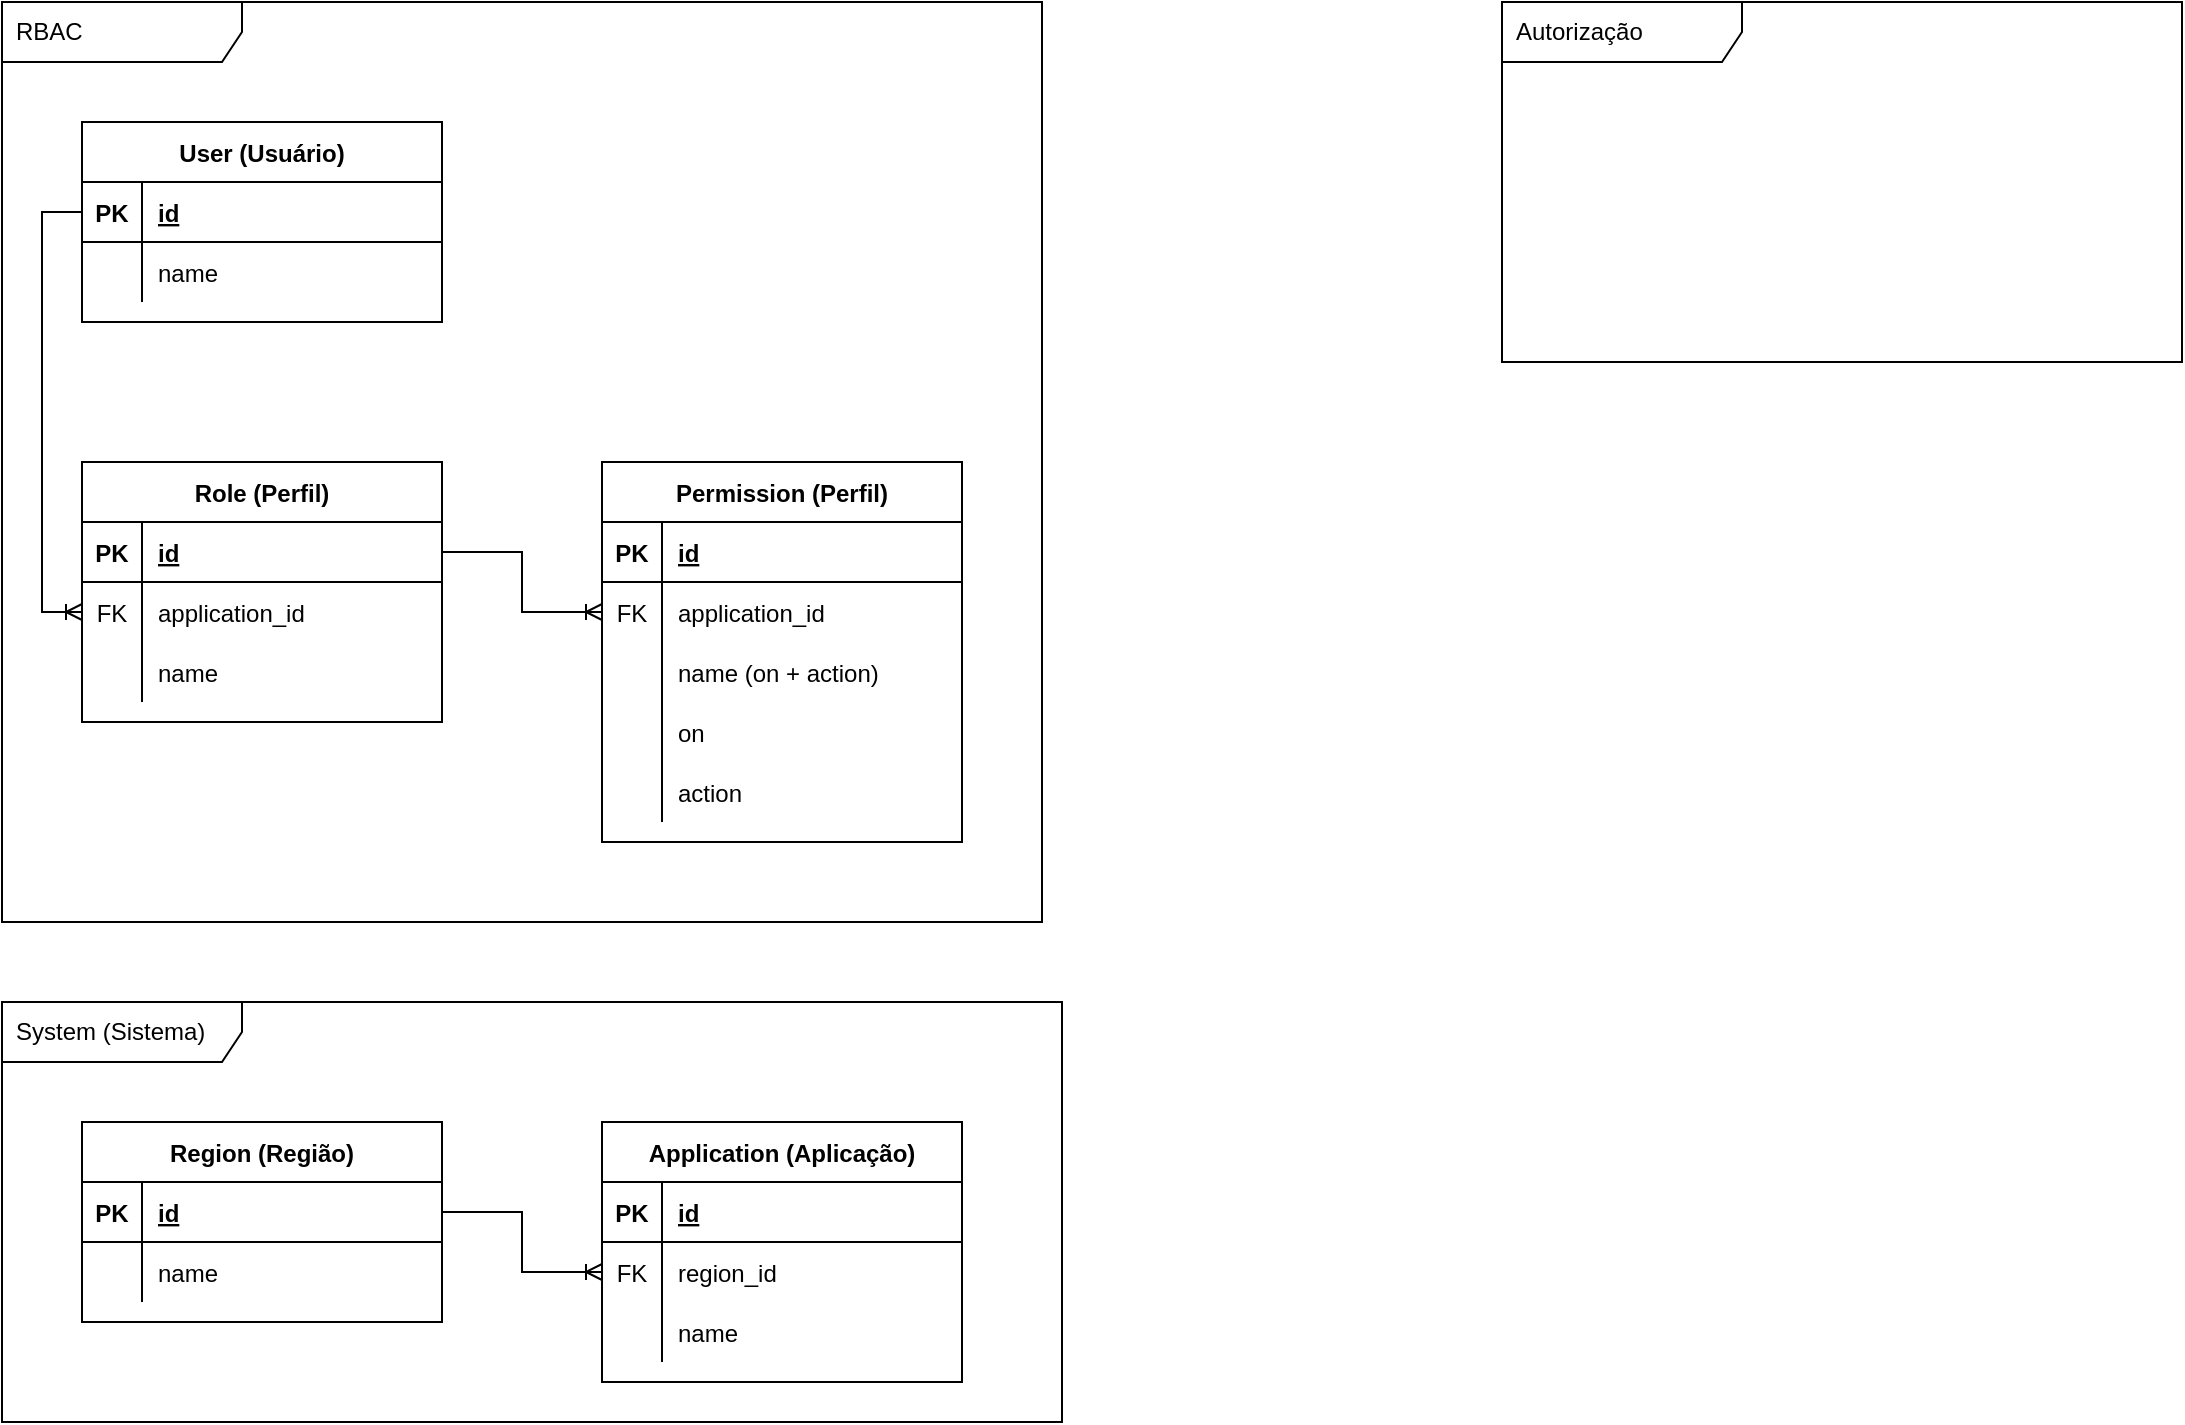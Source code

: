 <mxfile version="17.4.2" type="device"><diagram id="7L22PX9QV5Uu25FfbXxa" name="Page-1"><mxGraphModel dx="2272" dy="873" grid="1" gridSize="10" guides="1" tooltips="1" connect="1" arrows="1" fold="1" page="1" pageScale="1" pageWidth="850" pageHeight="1100" math="0" shadow="0"><root><mxCell id="0"/><mxCell id="1" parent="0"/><mxCell id="pGG53YKGma42JUIy1gXs-1" value="RBAC" style="shape=umlFrame;whiteSpace=wrap;html=1;width=120;height=30;boundedLbl=1;verticalAlign=middle;align=left;spacingLeft=5;" parent="1" vertex="1"><mxGeometry x="-260" y="140" width="520" height="460" as="geometry"/></mxCell><mxCell id="pGG53YKGma42JUIy1gXs-2" value="Autorização" style="shape=umlFrame;whiteSpace=wrap;html=1;width=120;height=30;boundedLbl=1;verticalAlign=middle;align=left;spacingLeft=5;" parent="1" vertex="1"><mxGeometry x="490" y="140" width="340" height="180" as="geometry"/></mxCell><mxCell id="pGG53YKGma42JUIy1gXs-66" style="edgeStyle=orthogonalEdgeStyle;rounded=0;orthogonalLoop=1;jettySize=auto;html=1;endArrow=ERoneToMany;endFill=0;" parent="1" source="pGG53YKGma42JUIy1gXs-23" target="pGG53YKGma42JUIy1gXs-45" edge="1"><mxGeometry relative="1" as="geometry"><Array as="points"><mxPoint x="-240" y="245"/><mxPoint x="-240" y="445"/></Array></mxGeometry></mxCell><mxCell id="pGG53YKGma42JUIy1gXs-22" value="User (Usuário)" style="shape=table;startSize=30;container=1;collapsible=1;childLayout=tableLayout;fixedRows=1;rowLines=0;fontStyle=1;align=center;resizeLast=1;" parent="1" vertex="1"><mxGeometry x="-220" y="200" width="180" height="100" as="geometry"><mxRectangle x="60" y="400" width="60" height="30" as="alternateBounds"/></mxGeometry></mxCell><mxCell id="pGG53YKGma42JUIy1gXs-23" value="" style="shape=tableRow;horizontal=0;startSize=0;swimlaneHead=0;swimlaneBody=0;fillColor=none;collapsible=0;dropTarget=0;points=[[0,0.5],[1,0.5]];portConstraint=eastwest;top=0;left=0;right=0;bottom=1;" parent="pGG53YKGma42JUIy1gXs-22" vertex="1"><mxGeometry y="30" width="180" height="30" as="geometry"/></mxCell><mxCell id="pGG53YKGma42JUIy1gXs-24" value="PK" style="shape=partialRectangle;connectable=0;fillColor=none;top=0;left=0;bottom=0;right=0;fontStyle=1;overflow=hidden;" parent="pGG53YKGma42JUIy1gXs-23" vertex="1"><mxGeometry width="30" height="30" as="geometry"><mxRectangle width="30" height="30" as="alternateBounds"/></mxGeometry></mxCell><mxCell id="pGG53YKGma42JUIy1gXs-25" value="id" style="shape=partialRectangle;connectable=0;fillColor=none;top=0;left=0;bottom=0;right=0;align=left;spacingLeft=6;fontStyle=5;overflow=hidden;" parent="pGG53YKGma42JUIy1gXs-23" vertex="1"><mxGeometry x="30" width="150" height="30" as="geometry"><mxRectangle width="150" height="30" as="alternateBounds"/></mxGeometry></mxCell><mxCell id="pGG53YKGma42JUIy1gXs-26" value="" style="shape=tableRow;horizontal=0;startSize=0;swimlaneHead=0;swimlaneBody=0;fillColor=none;collapsible=0;dropTarget=0;points=[[0,0.5],[1,0.5]];portConstraint=eastwest;top=0;left=0;right=0;bottom=0;" parent="pGG53YKGma42JUIy1gXs-22" vertex="1"><mxGeometry y="60" width="180" height="30" as="geometry"/></mxCell><mxCell id="pGG53YKGma42JUIy1gXs-27" value="" style="shape=partialRectangle;connectable=0;fillColor=none;top=0;left=0;bottom=0;right=0;editable=1;overflow=hidden;" parent="pGG53YKGma42JUIy1gXs-26" vertex="1"><mxGeometry width="30" height="30" as="geometry"><mxRectangle width="30" height="30" as="alternateBounds"/></mxGeometry></mxCell><mxCell id="pGG53YKGma42JUIy1gXs-28" value="name" style="shape=partialRectangle;connectable=0;fillColor=none;top=0;left=0;bottom=0;right=0;align=left;spacingLeft=6;overflow=hidden;" parent="pGG53YKGma42JUIy1gXs-26" vertex="1"><mxGeometry x="30" width="150" height="30" as="geometry"><mxRectangle width="150" height="30" as="alternateBounds"/></mxGeometry></mxCell><mxCell id="pGG53YKGma42JUIy1gXs-35" value="Role (Perfil)" style="shape=table;startSize=30;container=1;collapsible=1;childLayout=tableLayout;fixedRows=1;rowLines=0;fontStyle=1;align=center;resizeLast=1;" parent="1" vertex="1"><mxGeometry x="-220" y="370" width="180" height="130" as="geometry"><mxRectangle x="60" y="400" width="60" height="30" as="alternateBounds"/></mxGeometry></mxCell><mxCell id="pGG53YKGma42JUIy1gXs-36" value="" style="shape=tableRow;horizontal=0;startSize=0;swimlaneHead=0;swimlaneBody=0;fillColor=none;collapsible=0;dropTarget=0;points=[[0,0.5],[1,0.5]];portConstraint=eastwest;top=0;left=0;right=0;bottom=1;" parent="pGG53YKGma42JUIy1gXs-35" vertex="1"><mxGeometry y="30" width="180" height="30" as="geometry"/></mxCell><mxCell id="pGG53YKGma42JUIy1gXs-37" value="PK" style="shape=partialRectangle;connectable=0;fillColor=none;top=0;left=0;bottom=0;right=0;fontStyle=1;overflow=hidden;" parent="pGG53YKGma42JUIy1gXs-36" vertex="1"><mxGeometry width="30" height="30" as="geometry"><mxRectangle width="30" height="30" as="alternateBounds"/></mxGeometry></mxCell><mxCell id="pGG53YKGma42JUIy1gXs-38" value="id" style="shape=partialRectangle;connectable=0;fillColor=none;top=0;left=0;bottom=0;right=0;align=left;spacingLeft=6;fontStyle=5;overflow=hidden;" parent="pGG53YKGma42JUIy1gXs-36" vertex="1"><mxGeometry x="30" width="150" height="30" as="geometry"><mxRectangle width="150" height="30" as="alternateBounds"/></mxGeometry></mxCell><mxCell id="pGG53YKGma42JUIy1gXs-45" value="" style="shape=tableRow;horizontal=0;startSize=0;swimlaneHead=0;swimlaneBody=0;fillColor=none;collapsible=0;dropTarget=0;points=[[0,0.5],[1,0.5]];portConstraint=eastwest;top=0;left=0;right=0;bottom=0;" parent="pGG53YKGma42JUIy1gXs-35" vertex="1"><mxGeometry y="60" width="180" height="30" as="geometry"/></mxCell><mxCell id="pGG53YKGma42JUIy1gXs-46" value="FK" style="shape=partialRectangle;connectable=0;fillColor=none;top=0;left=0;bottom=0;right=0;fontStyle=0;overflow=hidden;" parent="pGG53YKGma42JUIy1gXs-45" vertex="1"><mxGeometry width="30" height="30" as="geometry"><mxRectangle width="30" height="30" as="alternateBounds"/></mxGeometry></mxCell><mxCell id="pGG53YKGma42JUIy1gXs-47" value="application_id" style="shape=partialRectangle;connectable=0;fillColor=none;top=0;left=0;bottom=0;right=0;align=left;spacingLeft=6;fontStyle=0;overflow=hidden;" parent="pGG53YKGma42JUIy1gXs-45" vertex="1"><mxGeometry x="30" width="150" height="30" as="geometry"><mxRectangle width="150" height="30" as="alternateBounds"/></mxGeometry></mxCell><mxCell id="pGG53YKGma42JUIy1gXs-39" value="" style="shape=tableRow;horizontal=0;startSize=0;swimlaneHead=0;swimlaneBody=0;fillColor=none;collapsible=0;dropTarget=0;points=[[0,0.5],[1,0.5]];portConstraint=eastwest;top=0;left=0;right=0;bottom=0;" parent="pGG53YKGma42JUIy1gXs-35" vertex="1"><mxGeometry y="90" width="180" height="30" as="geometry"/></mxCell><mxCell id="pGG53YKGma42JUIy1gXs-40" value="" style="shape=partialRectangle;connectable=0;fillColor=none;top=0;left=0;bottom=0;right=0;editable=1;overflow=hidden;" parent="pGG53YKGma42JUIy1gXs-39" vertex="1"><mxGeometry width="30" height="30" as="geometry"><mxRectangle width="30" height="30" as="alternateBounds"/></mxGeometry></mxCell><mxCell id="pGG53YKGma42JUIy1gXs-41" value="name" style="shape=partialRectangle;connectable=0;fillColor=none;top=0;left=0;bottom=0;right=0;align=left;spacingLeft=6;overflow=hidden;" parent="pGG53YKGma42JUIy1gXs-39" vertex="1"><mxGeometry x="30" width="150" height="30" as="geometry"><mxRectangle width="150" height="30" as="alternateBounds"/></mxGeometry></mxCell><mxCell id="pGG53YKGma42JUIy1gXs-48" value="System (Sistema)" style="shape=umlFrame;whiteSpace=wrap;html=1;width=120;height=30;boundedLbl=1;verticalAlign=middle;align=left;spacingLeft=5;" parent="1" vertex="1"><mxGeometry x="-260" y="640" width="530" height="210" as="geometry"/></mxCell><mxCell id="pGG53YKGma42JUIy1gXs-49" value="Permission (Perfil)" style="shape=table;startSize=30;container=1;collapsible=1;childLayout=tableLayout;fixedRows=1;rowLines=0;fontStyle=1;align=center;resizeLast=1;" parent="1" vertex="1"><mxGeometry x="40" y="370" width="180" height="190" as="geometry"><mxRectangle x="60" y="400" width="60" height="30" as="alternateBounds"/></mxGeometry></mxCell><mxCell id="pGG53YKGma42JUIy1gXs-50" value="" style="shape=tableRow;horizontal=0;startSize=0;swimlaneHead=0;swimlaneBody=0;fillColor=none;collapsible=0;dropTarget=0;points=[[0,0.5],[1,0.5]];portConstraint=eastwest;top=0;left=0;right=0;bottom=1;" parent="pGG53YKGma42JUIy1gXs-49" vertex="1"><mxGeometry y="30" width="180" height="30" as="geometry"/></mxCell><mxCell id="pGG53YKGma42JUIy1gXs-51" value="PK" style="shape=partialRectangle;connectable=0;fillColor=none;top=0;left=0;bottom=0;right=0;fontStyle=1;overflow=hidden;" parent="pGG53YKGma42JUIy1gXs-50" vertex="1"><mxGeometry width="30" height="30" as="geometry"><mxRectangle width="30" height="30" as="alternateBounds"/></mxGeometry></mxCell><mxCell id="pGG53YKGma42JUIy1gXs-52" value="id" style="shape=partialRectangle;connectable=0;fillColor=none;top=0;left=0;bottom=0;right=0;align=left;spacingLeft=6;fontStyle=5;overflow=hidden;" parent="pGG53YKGma42JUIy1gXs-50" vertex="1"><mxGeometry x="30" width="150" height="30" as="geometry"><mxRectangle width="150" height="30" as="alternateBounds"/></mxGeometry></mxCell><mxCell id="pGG53YKGma42JUIy1gXs-53" value="" style="shape=tableRow;horizontal=0;startSize=0;swimlaneHead=0;swimlaneBody=0;fillColor=none;collapsible=0;dropTarget=0;points=[[0,0.5],[1,0.5]];portConstraint=eastwest;top=0;left=0;right=0;bottom=0;" parent="pGG53YKGma42JUIy1gXs-49" vertex="1"><mxGeometry y="60" width="180" height="30" as="geometry"/></mxCell><mxCell id="pGG53YKGma42JUIy1gXs-54" value="FK" style="shape=partialRectangle;connectable=0;fillColor=none;top=0;left=0;bottom=0;right=0;fontStyle=0;overflow=hidden;" parent="pGG53YKGma42JUIy1gXs-53" vertex="1"><mxGeometry width="30" height="30" as="geometry"><mxRectangle width="30" height="30" as="alternateBounds"/></mxGeometry></mxCell><mxCell id="pGG53YKGma42JUIy1gXs-55" value="application_id" style="shape=partialRectangle;connectable=0;fillColor=none;top=0;left=0;bottom=0;right=0;align=left;spacingLeft=6;fontStyle=0;overflow=hidden;" parent="pGG53YKGma42JUIy1gXs-53" vertex="1"><mxGeometry x="30" width="150" height="30" as="geometry"><mxRectangle width="150" height="30" as="alternateBounds"/></mxGeometry></mxCell><mxCell id="pGG53YKGma42JUIy1gXs-63" value="" style="shape=tableRow;horizontal=0;startSize=0;swimlaneHead=0;swimlaneBody=0;fillColor=none;collapsible=0;dropTarget=0;points=[[0,0.5],[1,0.5]];portConstraint=eastwest;top=0;left=0;right=0;bottom=0;" parent="pGG53YKGma42JUIy1gXs-49" vertex="1"><mxGeometry y="90" width="180" height="30" as="geometry"/></mxCell><mxCell id="pGG53YKGma42JUIy1gXs-64" value="" style="shape=partialRectangle;connectable=0;fillColor=none;top=0;left=0;bottom=0;right=0;editable=1;overflow=hidden;" parent="pGG53YKGma42JUIy1gXs-63" vertex="1"><mxGeometry width="30" height="30" as="geometry"><mxRectangle width="30" height="30" as="alternateBounds"/></mxGeometry></mxCell><mxCell id="pGG53YKGma42JUIy1gXs-65" value="name (on + action)" style="shape=partialRectangle;connectable=0;fillColor=none;top=0;left=0;bottom=0;right=0;align=left;spacingLeft=6;overflow=hidden;" parent="pGG53YKGma42JUIy1gXs-63" vertex="1"><mxGeometry x="30" width="150" height="30" as="geometry"><mxRectangle width="150" height="30" as="alternateBounds"/></mxGeometry></mxCell><mxCell id="pGG53YKGma42JUIy1gXs-56" value="" style="shape=tableRow;horizontal=0;startSize=0;swimlaneHead=0;swimlaneBody=0;fillColor=none;collapsible=0;dropTarget=0;points=[[0,0.5],[1,0.5]];portConstraint=eastwest;top=0;left=0;right=0;bottom=0;" parent="pGG53YKGma42JUIy1gXs-49" vertex="1"><mxGeometry y="120" width="180" height="30" as="geometry"/></mxCell><mxCell id="pGG53YKGma42JUIy1gXs-57" value="" style="shape=partialRectangle;connectable=0;fillColor=none;top=0;left=0;bottom=0;right=0;editable=1;overflow=hidden;" parent="pGG53YKGma42JUIy1gXs-56" vertex="1"><mxGeometry width="30" height="30" as="geometry"><mxRectangle width="30" height="30" as="alternateBounds"/></mxGeometry></mxCell><mxCell id="pGG53YKGma42JUIy1gXs-58" value="on" style="shape=partialRectangle;connectable=0;fillColor=none;top=0;left=0;bottom=0;right=0;align=left;spacingLeft=6;overflow=hidden;" parent="pGG53YKGma42JUIy1gXs-56" vertex="1"><mxGeometry x="30" width="150" height="30" as="geometry"><mxRectangle width="150" height="30" as="alternateBounds"/></mxGeometry></mxCell><mxCell id="pGG53YKGma42JUIy1gXs-60" value="" style="shape=tableRow;horizontal=0;startSize=0;swimlaneHead=0;swimlaneBody=0;fillColor=none;collapsible=0;dropTarget=0;points=[[0,0.5],[1,0.5]];portConstraint=eastwest;top=0;left=0;right=0;bottom=0;" parent="pGG53YKGma42JUIy1gXs-49" vertex="1"><mxGeometry y="150" width="180" height="30" as="geometry"/></mxCell><mxCell id="pGG53YKGma42JUIy1gXs-61" value="" style="shape=partialRectangle;connectable=0;fillColor=none;top=0;left=0;bottom=0;right=0;editable=1;overflow=hidden;" parent="pGG53YKGma42JUIy1gXs-60" vertex="1"><mxGeometry width="30" height="30" as="geometry"><mxRectangle width="30" height="30" as="alternateBounds"/></mxGeometry></mxCell><mxCell id="pGG53YKGma42JUIy1gXs-62" value="action" style="shape=partialRectangle;connectable=0;fillColor=none;top=0;left=0;bottom=0;right=0;align=left;spacingLeft=6;overflow=hidden;" parent="pGG53YKGma42JUIy1gXs-60" vertex="1"><mxGeometry x="30" width="150" height="30" as="geometry"><mxRectangle width="150" height="30" as="alternateBounds"/></mxGeometry></mxCell><mxCell id="pGG53YKGma42JUIy1gXs-67" style="edgeStyle=orthogonalEdgeStyle;rounded=0;orthogonalLoop=1;jettySize=auto;html=1;endArrow=ERoneToMany;endFill=0;" parent="1" source="pGG53YKGma42JUIy1gXs-36" target="pGG53YKGma42JUIy1gXs-53" edge="1"><mxGeometry relative="1" as="geometry"/></mxCell><mxCell id="pGG53YKGma42JUIy1gXs-68" value="Region (Região)" style="shape=table;startSize=30;container=1;collapsible=1;childLayout=tableLayout;fixedRows=1;rowLines=0;fontStyle=1;align=center;resizeLast=1;" parent="1" vertex="1"><mxGeometry x="-220" y="700" width="180" height="100" as="geometry"><mxRectangle x="60" y="400" width="60" height="30" as="alternateBounds"/></mxGeometry></mxCell><mxCell id="pGG53YKGma42JUIy1gXs-69" value="" style="shape=tableRow;horizontal=0;startSize=0;swimlaneHead=0;swimlaneBody=0;fillColor=none;collapsible=0;dropTarget=0;points=[[0,0.5],[1,0.5]];portConstraint=eastwest;top=0;left=0;right=0;bottom=1;" parent="pGG53YKGma42JUIy1gXs-68" vertex="1"><mxGeometry y="30" width="180" height="30" as="geometry"/></mxCell><mxCell id="pGG53YKGma42JUIy1gXs-70" value="PK" style="shape=partialRectangle;connectable=0;fillColor=none;top=0;left=0;bottom=0;right=0;fontStyle=1;overflow=hidden;" parent="pGG53YKGma42JUIy1gXs-69" vertex="1"><mxGeometry width="30" height="30" as="geometry"><mxRectangle width="30" height="30" as="alternateBounds"/></mxGeometry></mxCell><mxCell id="pGG53YKGma42JUIy1gXs-71" value="id" style="shape=partialRectangle;connectable=0;fillColor=none;top=0;left=0;bottom=0;right=0;align=left;spacingLeft=6;fontStyle=5;overflow=hidden;" parent="pGG53YKGma42JUIy1gXs-69" vertex="1"><mxGeometry x="30" width="150" height="30" as="geometry"><mxRectangle width="150" height="30" as="alternateBounds"/></mxGeometry></mxCell><mxCell id="pGG53YKGma42JUIy1gXs-72" value="" style="shape=tableRow;horizontal=0;startSize=0;swimlaneHead=0;swimlaneBody=0;fillColor=none;collapsible=0;dropTarget=0;points=[[0,0.5],[1,0.5]];portConstraint=eastwest;top=0;left=0;right=0;bottom=0;" parent="pGG53YKGma42JUIy1gXs-68" vertex="1"><mxGeometry y="60" width="180" height="30" as="geometry"/></mxCell><mxCell id="pGG53YKGma42JUIy1gXs-73" value="" style="shape=partialRectangle;connectable=0;fillColor=none;top=0;left=0;bottom=0;right=0;editable=1;overflow=hidden;" parent="pGG53YKGma42JUIy1gXs-72" vertex="1"><mxGeometry width="30" height="30" as="geometry"><mxRectangle width="30" height="30" as="alternateBounds"/></mxGeometry></mxCell><mxCell id="pGG53YKGma42JUIy1gXs-74" value="name" style="shape=partialRectangle;connectable=0;fillColor=none;top=0;left=0;bottom=0;right=0;align=left;spacingLeft=6;overflow=hidden;" parent="pGG53YKGma42JUIy1gXs-72" vertex="1"><mxGeometry x="30" width="150" height="30" as="geometry"><mxRectangle width="150" height="30" as="alternateBounds"/></mxGeometry></mxCell><mxCell id="pGG53YKGma42JUIy1gXs-75" value="Application (Aplicação)" style="shape=table;startSize=30;container=1;collapsible=1;childLayout=tableLayout;fixedRows=1;rowLines=0;fontStyle=1;align=center;resizeLast=1;" parent="1" vertex="1"><mxGeometry x="40" y="700" width="180" height="130" as="geometry"><mxRectangle x="60" y="400" width="60" height="30" as="alternateBounds"/></mxGeometry></mxCell><mxCell id="pGG53YKGma42JUIy1gXs-76" value="" style="shape=tableRow;horizontal=0;startSize=0;swimlaneHead=0;swimlaneBody=0;fillColor=none;collapsible=0;dropTarget=0;points=[[0,0.5],[1,0.5]];portConstraint=eastwest;top=0;left=0;right=0;bottom=1;" parent="pGG53YKGma42JUIy1gXs-75" vertex="1"><mxGeometry y="30" width="180" height="30" as="geometry"/></mxCell><mxCell id="pGG53YKGma42JUIy1gXs-77" value="PK" style="shape=partialRectangle;connectable=0;fillColor=none;top=0;left=0;bottom=0;right=0;fontStyle=1;overflow=hidden;" parent="pGG53YKGma42JUIy1gXs-76" vertex="1"><mxGeometry width="30" height="30" as="geometry"><mxRectangle width="30" height="30" as="alternateBounds"/></mxGeometry></mxCell><mxCell id="pGG53YKGma42JUIy1gXs-78" value="id" style="shape=partialRectangle;connectable=0;fillColor=none;top=0;left=0;bottom=0;right=0;align=left;spacingLeft=6;fontStyle=5;overflow=hidden;" parent="pGG53YKGma42JUIy1gXs-76" vertex="1"><mxGeometry x="30" width="150" height="30" as="geometry"><mxRectangle width="150" height="30" as="alternateBounds"/></mxGeometry></mxCell><mxCell id="pGG53YKGma42JUIy1gXs-82" value="" style="shape=tableRow;horizontal=0;startSize=0;swimlaneHead=0;swimlaneBody=0;fillColor=none;collapsible=0;dropTarget=0;points=[[0,0.5],[1,0.5]];portConstraint=eastwest;top=0;left=0;right=0;bottom=0;" parent="pGG53YKGma42JUIy1gXs-75" vertex="1"><mxGeometry y="60" width="180" height="30" as="geometry"/></mxCell><mxCell id="pGG53YKGma42JUIy1gXs-83" value="FK" style="shape=partialRectangle;connectable=0;fillColor=none;top=0;left=0;bottom=0;right=0;fontStyle=0;overflow=hidden;" parent="pGG53YKGma42JUIy1gXs-82" vertex="1"><mxGeometry width="30" height="30" as="geometry"><mxRectangle width="30" height="30" as="alternateBounds"/></mxGeometry></mxCell><mxCell id="pGG53YKGma42JUIy1gXs-84" value="region_id" style="shape=partialRectangle;connectable=0;fillColor=none;top=0;left=0;bottom=0;right=0;align=left;spacingLeft=6;fontStyle=0;overflow=hidden;" parent="pGG53YKGma42JUIy1gXs-82" vertex="1"><mxGeometry x="30" width="150" height="30" as="geometry"><mxRectangle width="150" height="30" as="alternateBounds"/></mxGeometry></mxCell><mxCell id="pGG53YKGma42JUIy1gXs-79" value="" style="shape=tableRow;horizontal=0;startSize=0;swimlaneHead=0;swimlaneBody=0;fillColor=none;collapsible=0;dropTarget=0;points=[[0,0.5],[1,0.5]];portConstraint=eastwest;top=0;left=0;right=0;bottom=0;" parent="pGG53YKGma42JUIy1gXs-75" vertex="1"><mxGeometry y="90" width="180" height="30" as="geometry"/></mxCell><mxCell id="pGG53YKGma42JUIy1gXs-80" value="" style="shape=partialRectangle;connectable=0;fillColor=none;top=0;left=0;bottom=0;right=0;editable=1;overflow=hidden;" parent="pGG53YKGma42JUIy1gXs-79" vertex="1"><mxGeometry width="30" height="30" as="geometry"><mxRectangle width="30" height="30" as="alternateBounds"/></mxGeometry></mxCell><mxCell id="pGG53YKGma42JUIy1gXs-81" value="name" style="shape=partialRectangle;connectable=0;fillColor=none;top=0;left=0;bottom=0;right=0;align=left;spacingLeft=6;overflow=hidden;" parent="pGG53YKGma42JUIy1gXs-79" vertex="1"><mxGeometry x="30" width="150" height="30" as="geometry"><mxRectangle width="150" height="30" as="alternateBounds"/></mxGeometry></mxCell><mxCell id="pGG53YKGma42JUIy1gXs-85" style="edgeStyle=orthogonalEdgeStyle;rounded=0;orthogonalLoop=1;jettySize=auto;html=1;endArrow=ERoneToMany;endFill=0;" parent="1" source="pGG53YKGma42JUIy1gXs-69" target="pGG53YKGma42JUIy1gXs-82" edge="1"><mxGeometry relative="1" as="geometry"/></mxCell></root></mxGraphModel></diagram></mxfile>